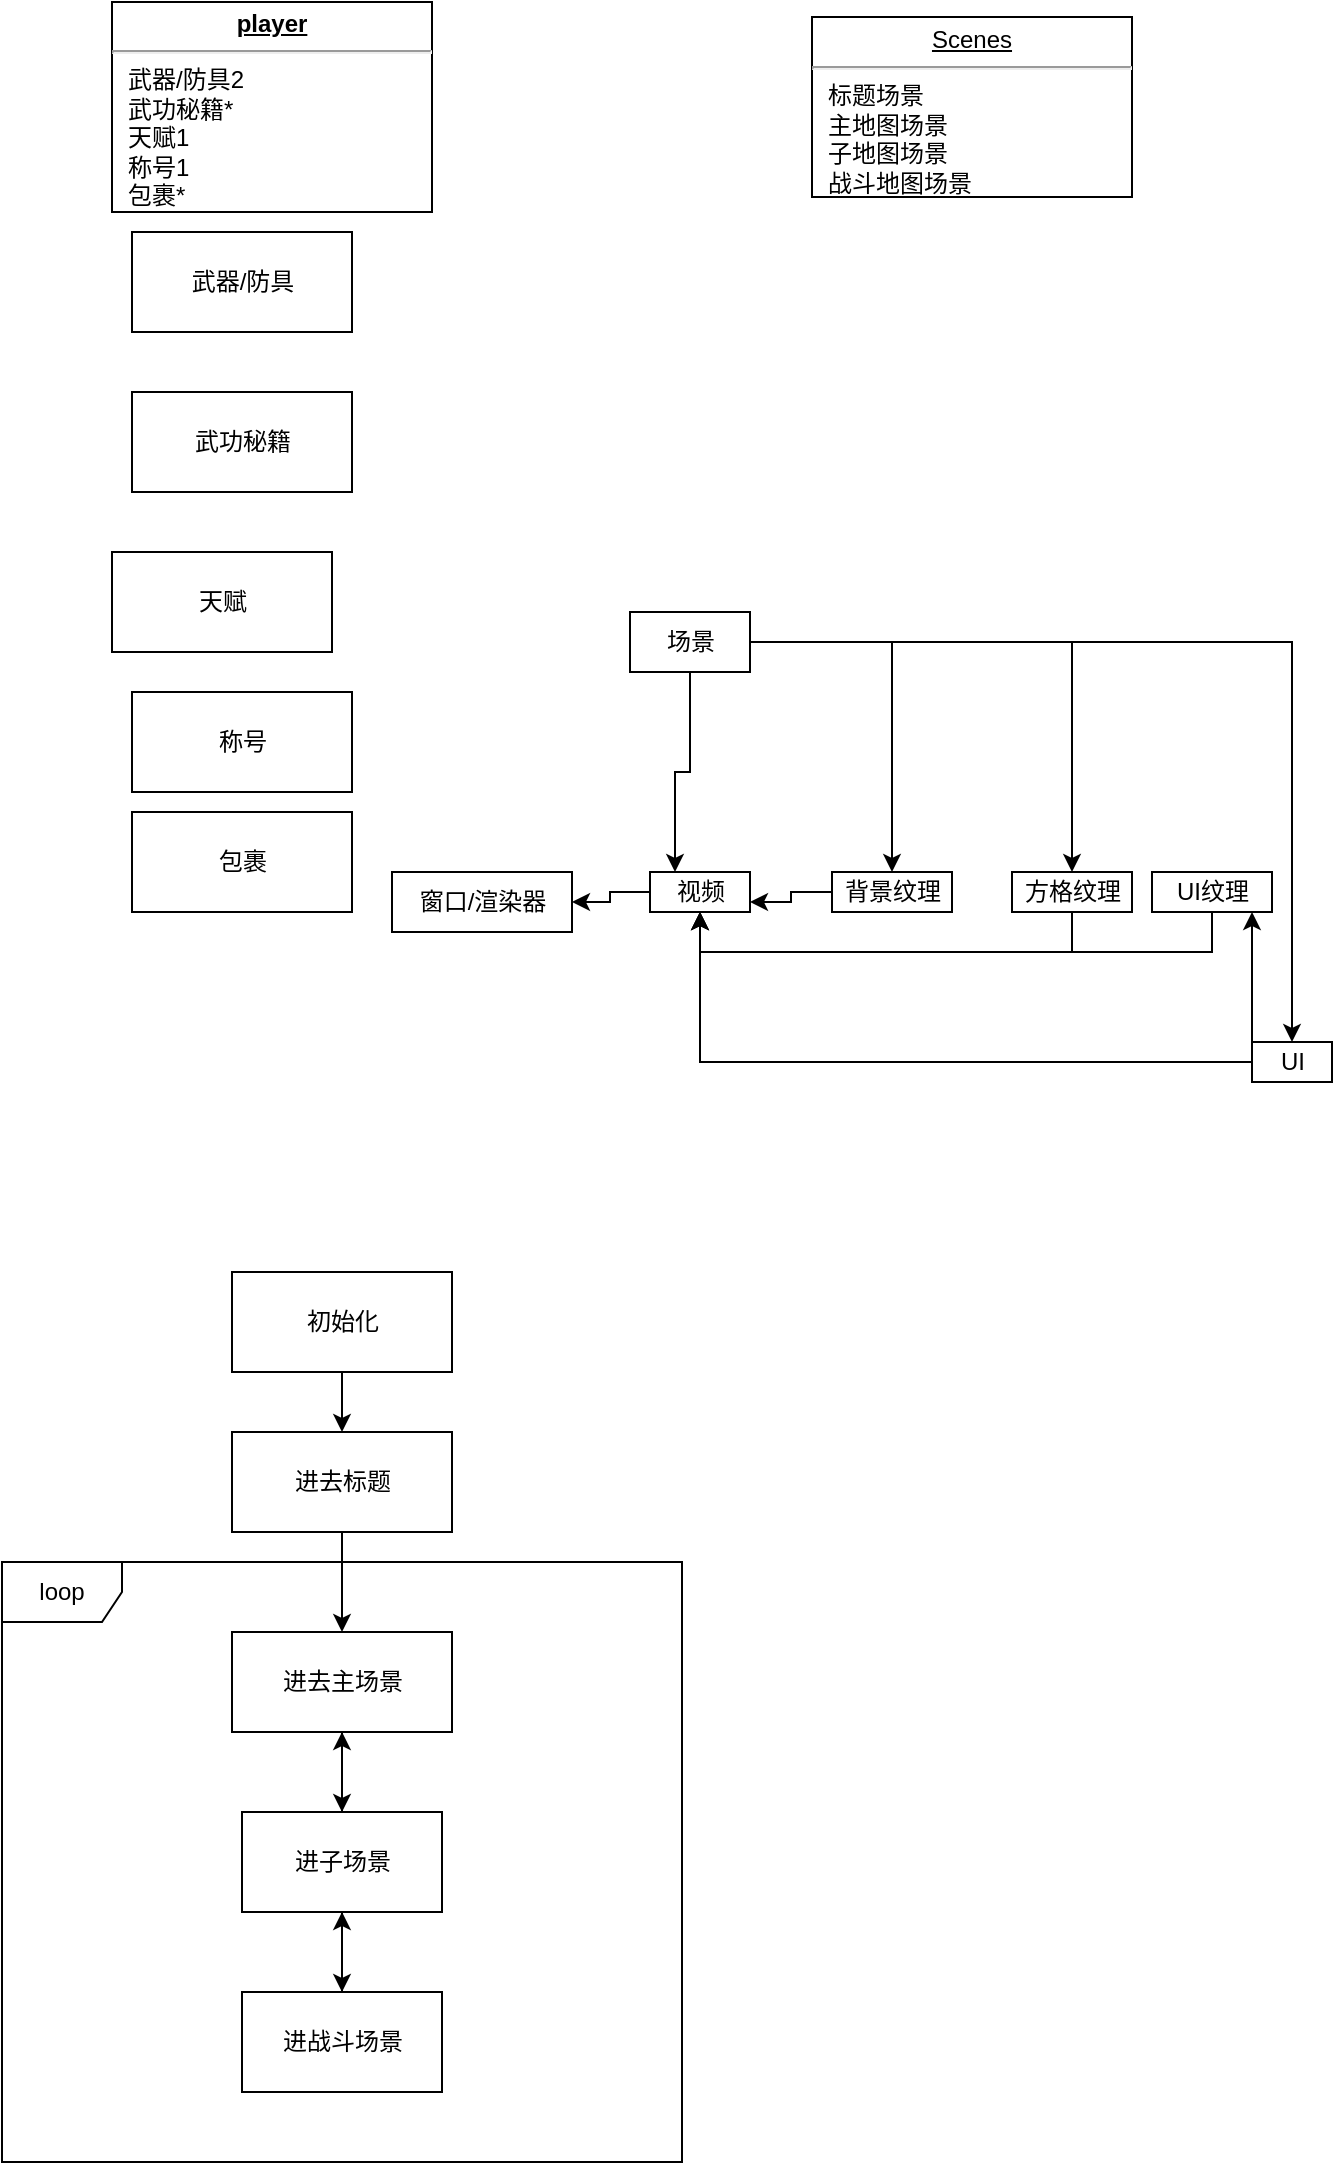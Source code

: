 <mxfile version="16.4.0" type="device"><diagram id="VrbEswm9cDoCqrNzbfuR" name="第 1 页"><mxGraphModel dx="1374" dy="878" grid="1" gridSize="10" guides="1" tooltips="1" connect="1" arrows="1" fold="1" page="1" pageScale="1" pageWidth="827" pageHeight="1169" math="0" shadow="0"><root><mxCell id="0"/><mxCell id="1" parent="0"/><mxCell id="di9yFgofUEGnhAvLx-5N-4" value="武器/防具" style="html=1;" parent="1" vertex="1"><mxGeometry x="130" y="160" width="110" height="50" as="geometry"/></mxCell><mxCell id="di9yFgofUEGnhAvLx-5N-5" value="武功秘籍" style="html=1;" parent="1" vertex="1"><mxGeometry x="130" y="240" width="110" height="50" as="geometry"/></mxCell><mxCell id="di9yFgofUEGnhAvLx-5N-8" value="&lt;p style=&quot;margin: 0px ; margin-top: 4px ; text-align: center ; text-decoration: underline&quot;&gt;&lt;b&gt;player&lt;/b&gt;&lt;/p&gt;&lt;hr&gt;&lt;p style=&quot;margin: 0px ; margin-left: 8px&quot;&gt;武器/防具2&lt;br&gt;武功秘籍*&lt;br&gt;天赋1&lt;/p&gt;&lt;p style=&quot;margin: 0px ; margin-left: 8px&quot;&gt;称号1&lt;/p&gt;&lt;p style=&quot;margin: 0px ; margin-left: 8px&quot;&gt;包裹*&lt;/p&gt;" style="verticalAlign=top;align=left;overflow=fill;fontSize=12;fontFamily=Helvetica;html=1;" parent="1" vertex="1"><mxGeometry x="120" y="45" width="160" height="105" as="geometry"/></mxCell><mxCell id="di9yFgofUEGnhAvLx-5N-9" value="包裹" style="html=1;" parent="1" vertex="1"><mxGeometry x="130" y="450" width="110" height="50" as="geometry"/></mxCell><mxCell id="di9yFgofUEGnhAvLx-5N-10" value="天赋" style="html=1;" parent="1" vertex="1"><mxGeometry x="120" y="320" width="110" height="50" as="geometry"/></mxCell><mxCell id="di9yFgofUEGnhAvLx-5N-11" value="称号" style="html=1;" parent="1" vertex="1"><mxGeometry x="130" y="390" width="110" height="50" as="geometry"/></mxCell><mxCell id="di9yFgofUEGnhAvLx-5N-12" value="&lt;p style=&quot;margin: 0px ; margin-top: 4px ; text-align: center ; text-decoration: underline&quot;&gt;Scenes&lt;br&gt;&lt;/p&gt;&lt;hr&gt;&lt;p style=&quot;margin: 0px ; margin-left: 8px&quot;&gt;标题场景&lt;/p&gt;&lt;p style=&quot;margin: 0px ; margin-left: 8px&quot;&gt;主地图场景&lt;/p&gt;&lt;p style=&quot;margin: 0px ; margin-left: 8px&quot;&gt;子地图场景&lt;/p&gt;&lt;p style=&quot;margin: 0px ; margin-left: 8px&quot;&gt;战斗地图场景&lt;/p&gt;" style="verticalAlign=top;align=left;overflow=fill;fontSize=12;fontFamily=Helvetica;html=1;" parent="1" vertex="1"><mxGeometry x="470" y="52.5" width="160" height="90" as="geometry"/></mxCell><mxCell id="di9yFgofUEGnhAvLx-5N-15" style="edgeStyle=orthogonalEdgeStyle;rounded=0;orthogonalLoop=1;jettySize=auto;html=1;entryX=0.5;entryY=0;entryDx=0;entryDy=0;" parent="1" source="di9yFgofUEGnhAvLx-5N-13" target="di9yFgofUEGnhAvLx-5N-14" edge="1"><mxGeometry relative="1" as="geometry"/></mxCell><mxCell id="di9yFgofUEGnhAvLx-5N-13" value="初始化" style="html=1;" parent="1" vertex="1"><mxGeometry x="180" y="680" width="110" height="50" as="geometry"/></mxCell><mxCell id="di9yFgofUEGnhAvLx-5N-17" style="edgeStyle=orthogonalEdgeStyle;rounded=0;orthogonalLoop=1;jettySize=auto;html=1;entryX=0.5;entryY=0;entryDx=0;entryDy=0;" parent="1" source="di9yFgofUEGnhAvLx-5N-14" target="di9yFgofUEGnhAvLx-5N-16" edge="1"><mxGeometry relative="1" as="geometry"/></mxCell><mxCell id="di9yFgofUEGnhAvLx-5N-14" value="进去标题" style="html=1;" parent="1" vertex="1"><mxGeometry x="180" y="760" width="110" height="50" as="geometry"/></mxCell><mxCell id="di9yFgofUEGnhAvLx-5N-20" style="edgeStyle=orthogonalEdgeStyle;rounded=0;orthogonalLoop=1;jettySize=auto;html=1;entryX=0.5;entryY=0;entryDx=0;entryDy=0;" parent="1" source="di9yFgofUEGnhAvLx-5N-16" target="di9yFgofUEGnhAvLx-5N-18" edge="1"><mxGeometry relative="1" as="geometry"/></mxCell><mxCell id="di9yFgofUEGnhAvLx-5N-16" value="进去主场景" style="html=1;" parent="1" vertex="1"><mxGeometry x="180" y="860" width="110" height="50" as="geometry"/></mxCell><mxCell id="di9yFgofUEGnhAvLx-5N-21" style="edgeStyle=orthogonalEdgeStyle;rounded=0;orthogonalLoop=1;jettySize=auto;html=1;" parent="1" source="di9yFgofUEGnhAvLx-5N-18" edge="1"><mxGeometry relative="1" as="geometry"><mxPoint x="235" y="910" as="targetPoint"/></mxGeometry></mxCell><mxCell id="di9yFgofUEGnhAvLx-5N-22" style="edgeStyle=orthogonalEdgeStyle;rounded=0;orthogonalLoop=1;jettySize=auto;html=1;entryX=0.5;entryY=0;entryDx=0;entryDy=0;" parent="1" source="di9yFgofUEGnhAvLx-5N-18" target="di9yFgofUEGnhAvLx-5N-19" edge="1"><mxGeometry relative="1" as="geometry"/></mxCell><mxCell id="di9yFgofUEGnhAvLx-5N-18" value="进子场景" style="html=1;" parent="1" vertex="1"><mxGeometry x="185" y="950" width="100" height="50" as="geometry"/></mxCell><mxCell id="di9yFgofUEGnhAvLx-5N-23" style="edgeStyle=orthogonalEdgeStyle;rounded=0;orthogonalLoop=1;jettySize=auto;html=1;entryX=0.5;entryY=1;entryDx=0;entryDy=0;" parent="1" source="di9yFgofUEGnhAvLx-5N-19" target="di9yFgofUEGnhAvLx-5N-18" edge="1"><mxGeometry relative="1" as="geometry"/></mxCell><mxCell id="di9yFgofUEGnhAvLx-5N-19" value="进战斗场景" style="html=1;" parent="1" vertex="1"><mxGeometry x="185" y="1040" width="100" height="50" as="geometry"/></mxCell><mxCell id="di9yFgofUEGnhAvLx-5N-24" value="loop" style="shape=umlFrame;whiteSpace=wrap;html=1;" parent="1" vertex="1"><mxGeometry x="65" y="825" width="340" height="300" as="geometry"/></mxCell><mxCell id="c1fQNB4W0VhwlSFIqD3Z-1" value="窗口/渲染器" style="html=1;" vertex="1" parent="1"><mxGeometry x="260" y="480" width="90" height="30" as="geometry"/></mxCell><mxCell id="c1fQNB4W0VhwlSFIqD3Z-21" style="edgeStyle=orthogonalEdgeStyle;rounded=0;orthogonalLoop=1;jettySize=auto;html=1;entryX=1;entryY=0.5;entryDx=0;entryDy=0;" edge="1" parent="1" source="c1fQNB4W0VhwlSFIqD3Z-2" target="c1fQNB4W0VhwlSFIqD3Z-1"><mxGeometry relative="1" as="geometry"/></mxCell><mxCell id="c1fQNB4W0VhwlSFIqD3Z-2" value="视频" style="html=1;" vertex="1" parent="1"><mxGeometry x="389" y="480" width="50" height="20" as="geometry"/></mxCell><mxCell id="c1fQNB4W0VhwlSFIqD3Z-8" style="edgeStyle=orthogonalEdgeStyle;rounded=0;orthogonalLoop=1;jettySize=auto;html=1;entryX=1;entryY=0.75;entryDx=0;entryDy=0;" edge="1" parent="1" source="c1fQNB4W0VhwlSFIqD3Z-3" target="c1fQNB4W0VhwlSFIqD3Z-2"><mxGeometry relative="1" as="geometry"/></mxCell><mxCell id="c1fQNB4W0VhwlSFIqD3Z-3" value="背景纹理" style="html=1;" vertex="1" parent="1"><mxGeometry x="480" y="480" width="60" height="20" as="geometry"/></mxCell><mxCell id="c1fQNB4W0VhwlSFIqD3Z-26" style="edgeStyle=orthogonalEdgeStyle;rounded=0;orthogonalLoop=1;jettySize=auto;html=1;entryX=0.5;entryY=1;entryDx=0;entryDy=0;" edge="1" parent="1" source="c1fQNB4W0VhwlSFIqD3Z-4" target="c1fQNB4W0VhwlSFIqD3Z-2"><mxGeometry relative="1" as="geometry"><Array as="points"><mxPoint x="600" y="520"/><mxPoint x="414" y="520"/></Array></mxGeometry></mxCell><mxCell id="c1fQNB4W0VhwlSFIqD3Z-4" value="方格纹理" style="html=1;" vertex="1" parent="1"><mxGeometry x="570" y="480" width="60" height="20" as="geometry"/></mxCell><mxCell id="c1fQNB4W0VhwlSFIqD3Z-27" style="edgeStyle=orthogonalEdgeStyle;rounded=0;orthogonalLoop=1;jettySize=auto;html=1;entryX=0.5;entryY=1;entryDx=0;entryDy=0;" edge="1" parent="1" source="c1fQNB4W0VhwlSFIqD3Z-5" target="c1fQNB4W0VhwlSFIqD3Z-2"><mxGeometry relative="1" as="geometry"><Array as="points"><mxPoint x="670" y="520"/><mxPoint x="414" y="520"/></Array></mxGeometry></mxCell><mxCell id="c1fQNB4W0VhwlSFIqD3Z-5" value="UI纹理" style="html=1;" vertex="1" parent="1"><mxGeometry x="640" y="480" width="60" height="20" as="geometry"/></mxCell><mxCell id="c1fQNB4W0VhwlSFIqD3Z-16" style="edgeStyle=orthogonalEdgeStyle;rounded=0;orthogonalLoop=1;jettySize=auto;html=1;entryX=0.5;entryY=0;entryDx=0;entryDy=0;" edge="1" parent="1" source="c1fQNB4W0VhwlSFIqD3Z-11" target="c1fQNB4W0VhwlSFIqD3Z-15"><mxGeometry relative="1" as="geometry"/></mxCell><mxCell id="c1fQNB4W0VhwlSFIqD3Z-22" style="edgeStyle=orthogonalEdgeStyle;rounded=0;orthogonalLoop=1;jettySize=auto;html=1;entryX=0.25;entryY=0;entryDx=0;entryDy=0;" edge="1" parent="1" source="c1fQNB4W0VhwlSFIqD3Z-11" target="c1fQNB4W0VhwlSFIqD3Z-2"><mxGeometry relative="1" as="geometry"/></mxCell><mxCell id="c1fQNB4W0VhwlSFIqD3Z-23" style="edgeStyle=orthogonalEdgeStyle;rounded=0;orthogonalLoop=1;jettySize=auto;html=1;entryX=0.5;entryY=0;entryDx=0;entryDy=0;" edge="1" parent="1" source="c1fQNB4W0VhwlSFIqD3Z-11" target="c1fQNB4W0VhwlSFIqD3Z-3"><mxGeometry relative="1" as="geometry"/></mxCell><mxCell id="c1fQNB4W0VhwlSFIqD3Z-24" style="edgeStyle=orthogonalEdgeStyle;rounded=0;orthogonalLoop=1;jettySize=auto;html=1;entryX=0.5;entryY=0;entryDx=0;entryDy=0;" edge="1" parent="1" source="c1fQNB4W0VhwlSFIqD3Z-11" target="c1fQNB4W0VhwlSFIqD3Z-4"><mxGeometry relative="1" as="geometry"/></mxCell><mxCell id="c1fQNB4W0VhwlSFIqD3Z-11" value="场景" style="html=1;" vertex="1" parent="1"><mxGeometry x="379" y="350" width="60" height="30" as="geometry"/></mxCell><mxCell id="c1fQNB4W0VhwlSFIqD3Z-20" style="edgeStyle=orthogonalEdgeStyle;rounded=0;orthogonalLoop=1;jettySize=auto;html=1;entryX=0.5;entryY=1;entryDx=0;entryDy=0;" edge="1" parent="1" source="c1fQNB4W0VhwlSFIqD3Z-15" target="c1fQNB4W0VhwlSFIqD3Z-2"><mxGeometry relative="1" as="geometry"/></mxCell><mxCell id="c1fQNB4W0VhwlSFIqD3Z-28" style="edgeStyle=orthogonalEdgeStyle;rounded=0;orthogonalLoop=1;jettySize=auto;html=1;" edge="1" parent="1" source="c1fQNB4W0VhwlSFIqD3Z-15"><mxGeometry relative="1" as="geometry"><mxPoint x="690" y="500" as="targetPoint"/><Array as="points"><mxPoint x="690" y="500"/></Array></mxGeometry></mxCell><mxCell id="c1fQNB4W0VhwlSFIqD3Z-15" value="UI" style="html=1;" vertex="1" parent="1"><mxGeometry x="690" y="565" width="40" height="20" as="geometry"/></mxCell></root></mxGraphModel></diagram></mxfile>